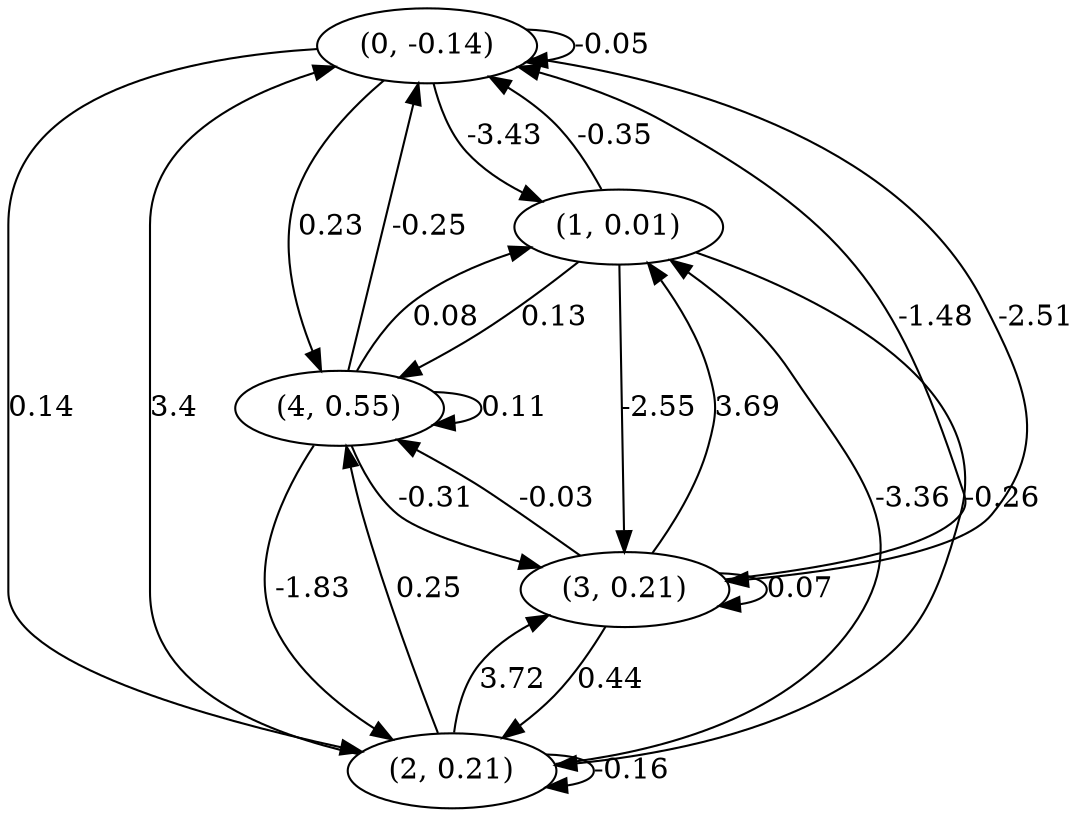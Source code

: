 digraph {
    0 [ label = "(0, -0.14)" ]
    1 [ label = "(1, 0.01)" ]
    2 [ label = "(2, 0.21)" ]
    3 [ label = "(3, 0.21)" ]
    4 [ label = "(4, 0.55)" ]
    0 -> 0 [ label = "-0.05" ]
    2 -> 2 [ label = "-0.16" ]
    3 -> 3 [ label = "0.07" ]
    4 -> 4 [ label = "0.11" ]
    1 -> 0 [ label = "-0.35" ]
    2 -> 0 [ label = "3.4" ]
    3 -> 0 [ label = "-1.48" ]
    4 -> 0 [ label = "-0.25" ]
    0 -> 1 [ label = "-3.43" ]
    2 -> 1 [ label = "-3.36" ]
    3 -> 1 [ label = "3.69" ]
    4 -> 1 [ label = "0.08" ]
    0 -> 2 [ label = "0.14" ]
    1 -> 2 [ label = "-0.26" ]
    3 -> 2 [ label = "0.44" ]
    4 -> 2 [ label = "-1.83" ]
    0 -> 3 [ label = "-2.51" ]
    1 -> 3 [ label = "-2.55" ]
    2 -> 3 [ label = "3.72" ]
    4 -> 3 [ label = "-0.31" ]
    0 -> 4 [ label = "0.23" ]
    1 -> 4 [ label = "0.13" ]
    2 -> 4 [ label = "0.25" ]
    3 -> 4 [ label = "-0.03" ]
}


